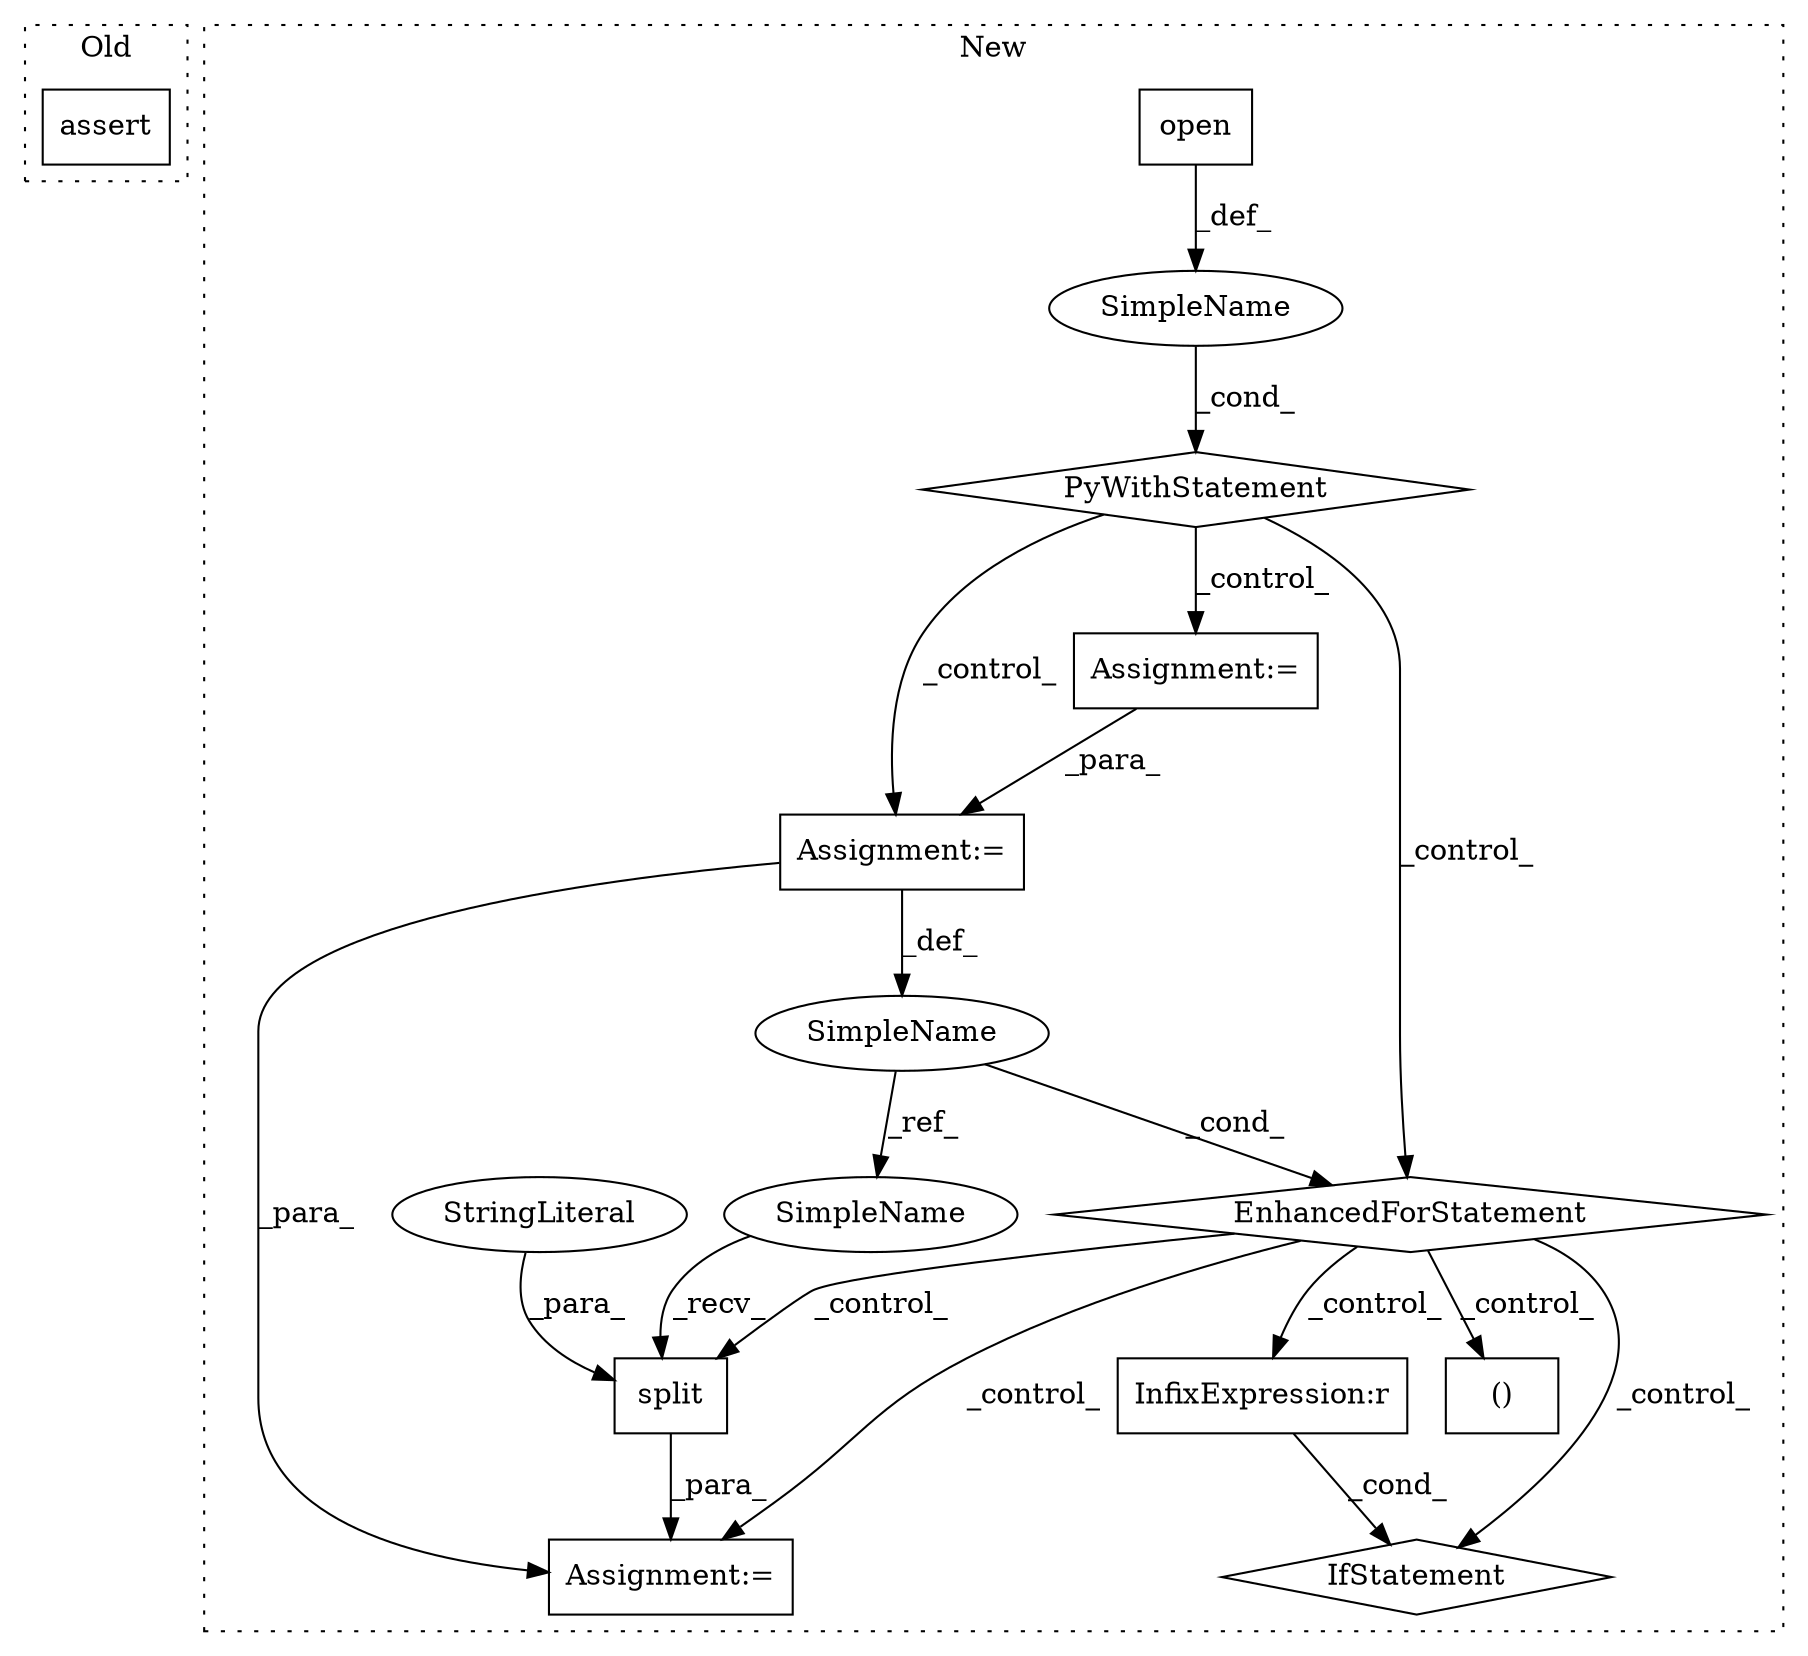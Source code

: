 digraph G {
subgraph cluster0 {
1 [label="assert" a="6" s="1715" l="7" shape="box"];
label = "Old";
style="dotted";
}
subgraph cluster1 {
2 [label="split" a="32" s="1125,1134" l="6,1" shape="box"];
3 [label="Assignment:=" a="7" s="1118" l="2" shape="box"];
4 [label="StringLiteral" a="45" s="1131" l="3" shape="ellipse"];
5 [label="SimpleName" a="42" s="" l="" shape="ellipse"];
6 [label="()" a="106" s="1103" l="15" shape="box"];
7 [label="IfStatement" a="25" s="1145,1160" l="4,2" shape="diamond"];
8 [label="SimpleName" a="42" s="1064" l="4" shape="ellipse"];
9 [label="EnhancedForStatement" a="70" s="1000,1082" l="57,2" shape="diamond"];
10 [label="Assignment:=" a="7" s="1000,1082" l="57,2" shape="box"];
11 [label="PyWithStatement" a="104" s="919,964" l="10,2" shape="diamond"];
12 [label="InfixExpression:r" a="27" s="1155" l="4" shape="box"];
13 [label="Assignment:=" a="7" s="981" l="11" shape="box"];
14 [label="open" a="32" s="929,963" l="5,1" shape="box"];
15 [label="SimpleName" a="42" s="1120" l="4" shape="ellipse"];
label = "New";
style="dotted";
}
2 -> 3 [label="_para_"];
4 -> 2 [label="_para_"];
5 -> 11 [label="_cond_"];
8 -> 15 [label="_ref_"];
8 -> 9 [label="_cond_"];
9 -> 2 [label="_control_"];
9 -> 6 [label="_control_"];
9 -> 7 [label="_control_"];
9 -> 3 [label="_control_"];
9 -> 12 [label="_control_"];
10 -> 3 [label="_para_"];
10 -> 8 [label="_def_"];
11 -> 10 [label="_control_"];
11 -> 9 [label="_control_"];
11 -> 13 [label="_control_"];
12 -> 7 [label="_cond_"];
13 -> 10 [label="_para_"];
14 -> 5 [label="_def_"];
15 -> 2 [label="_recv_"];
}